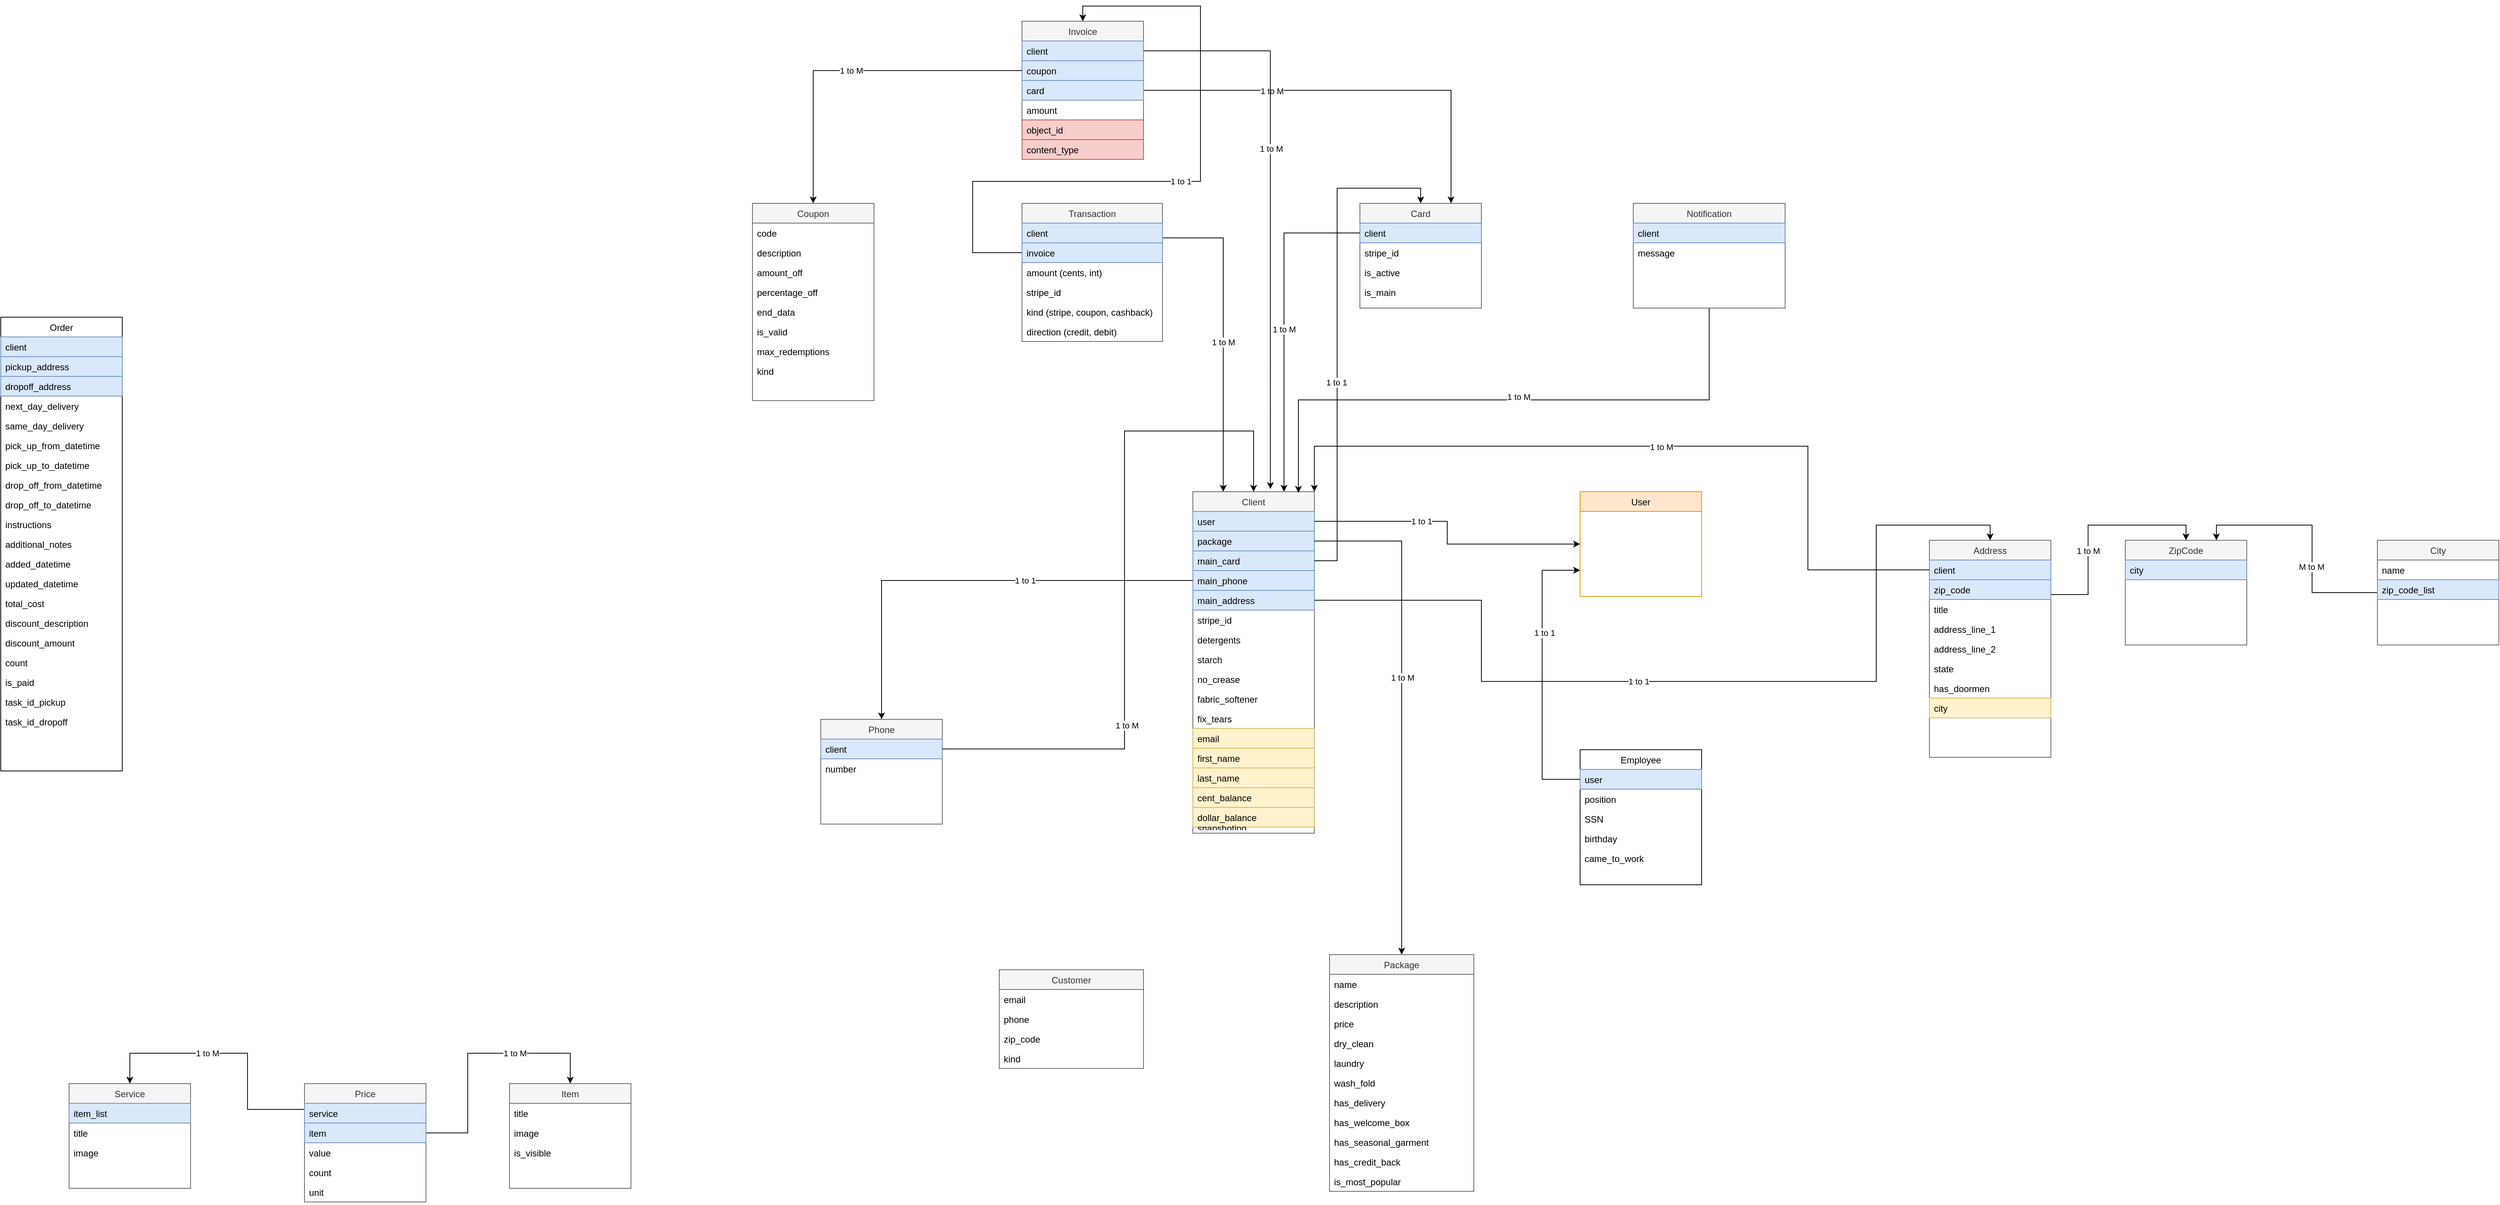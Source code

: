<mxfile version="13.6.5" type="device"><diagram id="C5RBs43oDa-KdzZeNtuy" name="Page-1"><mxGraphModel dx="2505" dy="2160" grid="1" gridSize="10" guides="1" tooltips="1" connect="1" arrows="1" fold="1" page="1" pageScale="1" pageWidth="827" pageHeight="1169" math="0" shadow="0"><root><mxCell id="WIyWlLk6GJQsqaUBKTNV-0"/><mxCell id="WIyWlLk6GJQsqaUBKTNV-1" parent="WIyWlLk6GJQsqaUBKTNV-0"/><mxCell id="tr9EMTVcbHi4S0SZ1XHw-59" value="Card" style="swimlane;fontStyle=0;align=center;verticalAlign=top;childLayout=stackLayout;horizontal=1;startSize=26;horizontalStack=0;resizeParent=1;resizeLast=0;collapsible=1;marginBottom=0;rounded=0;shadow=0;strokeWidth=1;fillColor=#f5f5f5;strokeColor=#666666;fontColor=#333333;" parent="WIyWlLk6GJQsqaUBKTNV-1" vertex="1"><mxGeometry x="980" y="140" width="160" height="138" as="geometry"><mxRectangle x="130" y="380" width="160" height="26" as="alternateBounds"/></mxGeometry></mxCell><mxCell id="tr9EMTVcbHi4S0SZ1XHw-60" value="client" style="text;align=left;verticalAlign=top;spacingLeft=4;spacingRight=4;overflow=hidden;rotatable=0;points=[[0,0.5],[1,0.5]];portConstraint=eastwest;fillColor=#dae8fc;strokeColor=#6c8ebf;" parent="tr9EMTVcbHi4S0SZ1XHw-59" vertex="1"><mxGeometry y="26" width="160" height="26" as="geometry"/></mxCell><mxCell id="tr9EMTVcbHi4S0SZ1XHw-61" value="stripe_id" style="text;align=left;verticalAlign=top;spacingLeft=4;spacingRight=4;overflow=hidden;rotatable=0;points=[[0,0.5],[1,0.5]];portConstraint=eastwest;rounded=0;shadow=0;html=0;" parent="tr9EMTVcbHi4S0SZ1XHw-59" vertex="1"><mxGeometry y="52" width="160" height="26" as="geometry"/></mxCell><mxCell id="tr9EMTVcbHi4S0SZ1XHw-75" value="is_active" style="text;align=left;verticalAlign=top;spacingLeft=4;spacingRight=4;overflow=hidden;rotatable=0;points=[[0,0.5],[1,0.5]];portConstraint=eastwest;rounded=0;shadow=0;html=0;" parent="tr9EMTVcbHi4S0SZ1XHw-59" vertex="1"><mxGeometry y="78" width="160" height="26" as="geometry"/></mxCell><mxCell id="fcZITgGylNbhk1oO6kAk-0" value="is_main" style="text;align=left;verticalAlign=top;spacingLeft=4;spacingRight=4;overflow=hidden;rotatable=0;points=[[0,0.5],[1,0.5]];portConstraint=eastwest;rounded=0;shadow=0;html=0;" parent="tr9EMTVcbHi4S0SZ1XHw-59" vertex="1"><mxGeometry y="104" width="160" height="26" as="geometry"/></mxCell><mxCell id="tr9EMTVcbHi4S0SZ1XHw-24" value="Client" style="swimlane;fontStyle=0;align=center;verticalAlign=top;childLayout=stackLayout;horizontal=1;startSize=26;horizontalStack=0;resizeParent=1;resizeLast=0;collapsible=1;marginBottom=0;rounded=0;shadow=0;strokeWidth=1;fillColor=#f5f5f5;strokeColor=#666666;fontColor=#333333;" parent="WIyWlLk6GJQsqaUBKTNV-1" vertex="1"><mxGeometry x="760" y="520" width="160" height="450" as="geometry"><mxRectangle x="130" y="380" width="160" height="26" as="alternateBounds"/></mxGeometry></mxCell><mxCell id="tr9EMTVcbHi4S0SZ1XHw-25" value="user" style="text;align=left;verticalAlign=top;spacingLeft=4;spacingRight=4;overflow=hidden;rotatable=0;points=[[0,0.5],[1,0.5]];portConstraint=eastwest;fillColor=#dae8fc;strokeColor=#6c8ebf;" parent="tr9EMTVcbHi4S0SZ1XHw-24" vertex="1"><mxGeometry y="26" width="160" height="26" as="geometry"/></mxCell><mxCell id="tr9EMTVcbHi4S0SZ1XHw-26" value="package" style="text;align=left;verticalAlign=top;spacingLeft=4;spacingRight=4;overflow=hidden;rotatable=0;points=[[0,0.5],[1,0.5]];portConstraint=eastwest;rounded=0;shadow=0;html=0;fillColor=#dae8fc;strokeColor=#6c8ebf;" parent="tr9EMTVcbHi4S0SZ1XHw-24" vertex="1"><mxGeometry y="52" width="160" height="26" as="geometry"/></mxCell><mxCell id="tr9EMTVcbHi4S0SZ1XHw-100" value="main_card" style="text;align=left;verticalAlign=top;spacingLeft=4;spacingRight=4;overflow=hidden;rotatable=0;points=[[0,0.5],[1,0.5]];portConstraint=eastwest;rounded=0;shadow=0;html=0;fillColor=#dae8fc;strokeColor=#6c8ebf;" parent="tr9EMTVcbHi4S0SZ1XHw-24" vertex="1"><mxGeometry y="78" width="160" height="26" as="geometry"/></mxCell><mxCell id="tr9EMTVcbHi4S0SZ1XHw-101" value="main_phone" style="text;align=left;verticalAlign=top;spacingLeft=4;spacingRight=4;overflow=hidden;rotatable=0;points=[[0,0.5],[1,0.5]];portConstraint=eastwest;rounded=0;shadow=0;html=0;fillColor=#dae8fc;strokeColor=#6c8ebf;" parent="tr9EMTVcbHi4S0SZ1XHw-24" vertex="1"><mxGeometry y="104" width="160" height="26" as="geometry"/></mxCell><mxCell id="tr9EMTVcbHi4S0SZ1XHw-102" value="main_address" style="text;align=left;verticalAlign=top;spacingLeft=4;spacingRight=4;overflow=hidden;rotatable=0;points=[[0,0.5],[1,0.5]];portConstraint=eastwest;rounded=0;shadow=0;html=0;fillColor=#dae8fc;strokeColor=#6c8ebf;" parent="tr9EMTVcbHi4S0SZ1XHw-24" vertex="1"><mxGeometry y="130" width="160" height="26" as="geometry"/></mxCell><mxCell id="tr9EMTVcbHi4S0SZ1XHw-104" value="stripe_id" style="text;align=left;verticalAlign=top;spacingLeft=4;spacingRight=4;overflow=hidden;rotatable=0;points=[[0,0.5],[1,0.5]];portConstraint=eastwest;rounded=0;shadow=0;html=0;" parent="tr9EMTVcbHi4S0SZ1XHw-24" vertex="1"><mxGeometry y="156" width="160" height="26" as="geometry"/></mxCell><mxCell id="tr9EMTVcbHi4S0SZ1XHw-105" value="detergents" style="text;align=left;verticalAlign=top;spacingLeft=4;spacingRight=4;overflow=hidden;rotatable=0;points=[[0,0.5],[1,0.5]];portConstraint=eastwest;rounded=0;shadow=0;html=0;" parent="tr9EMTVcbHi4S0SZ1XHw-24" vertex="1"><mxGeometry y="182" width="160" height="26" as="geometry"/></mxCell><mxCell id="tr9EMTVcbHi4S0SZ1XHw-106" value="starch" style="text;align=left;verticalAlign=top;spacingLeft=4;spacingRight=4;overflow=hidden;rotatable=0;points=[[0,0.5],[1,0.5]];portConstraint=eastwest;rounded=0;shadow=0;html=0;" parent="tr9EMTVcbHi4S0SZ1XHw-24" vertex="1"><mxGeometry y="208" width="160" height="26" as="geometry"/></mxCell><mxCell id="tr9EMTVcbHi4S0SZ1XHw-107" value="no_crease" style="text;align=left;verticalAlign=top;spacingLeft=4;spacingRight=4;overflow=hidden;rotatable=0;points=[[0,0.5],[1,0.5]];portConstraint=eastwest;rounded=0;shadow=0;html=0;" parent="tr9EMTVcbHi4S0SZ1XHw-24" vertex="1"><mxGeometry y="234" width="160" height="26" as="geometry"/></mxCell><mxCell id="tr9EMTVcbHi4S0SZ1XHw-108" value="fabric_softener" style="text;align=left;verticalAlign=top;spacingLeft=4;spacingRight=4;overflow=hidden;rotatable=0;points=[[0,0.5],[1,0.5]];portConstraint=eastwest;rounded=0;shadow=0;html=0;" parent="tr9EMTVcbHi4S0SZ1XHw-24" vertex="1"><mxGeometry y="260" width="160" height="26" as="geometry"/></mxCell><mxCell id="tr9EMTVcbHi4S0SZ1XHw-109" value="fix_tears" style="text;align=left;verticalAlign=top;spacingLeft=4;spacingRight=4;overflow=hidden;rotatable=0;points=[[0,0.5],[1,0.5]];portConstraint=eastwest;rounded=0;shadow=0;html=0;" parent="tr9EMTVcbHi4S0SZ1XHw-24" vertex="1"><mxGeometry y="286" width="160" height="26" as="geometry"/></mxCell><mxCell id="6Asv-Y0iZBtV9wRUppfZ-103" value="email" style="text;align=left;verticalAlign=top;spacingLeft=4;spacingRight=4;overflow=hidden;rotatable=0;points=[[0,0.5],[1,0.5]];portConstraint=eastwest;rounded=0;shadow=0;html=0;fillColor=#fff2cc;strokeColor=#d6b656;" parent="tr9EMTVcbHi4S0SZ1XHw-24" vertex="1"><mxGeometry y="312" width="160" height="26" as="geometry"/></mxCell><mxCell id="czMgm1kAG8qYSQtLheWk-22" value="first_name" style="text;align=left;verticalAlign=top;spacingLeft=4;spacingRight=4;overflow=hidden;rotatable=0;points=[[0,0.5],[1,0.5]];portConstraint=eastwest;rounded=0;shadow=0;html=0;fillColor=#fff2cc;strokeColor=#d6b656;" parent="tr9EMTVcbHi4S0SZ1XHw-24" vertex="1"><mxGeometry y="338" width="160" height="26" as="geometry"/></mxCell><mxCell id="czMgm1kAG8qYSQtLheWk-23" value="last_name" style="text;align=left;verticalAlign=top;spacingLeft=4;spacingRight=4;overflow=hidden;rotatable=0;points=[[0,0.5],[1,0.5]];portConstraint=eastwest;rounded=0;shadow=0;html=0;fillColor=#fff2cc;strokeColor=#d6b656;" parent="tr9EMTVcbHi4S0SZ1XHw-24" vertex="1"><mxGeometry y="364" width="160" height="26" as="geometry"/></mxCell><mxCell id="fcZITgGylNbhk1oO6kAk-1" value="cent_balance" style="text;align=left;verticalAlign=top;spacingLeft=4;spacingRight=4;overflow=hidden;rotatable=0;points=[[0,0.5],[1,0.5]];portConstraint=eastwest;rounded=0;shadow=0;html=0;fillColor=#fff2cc;strokeColor=#d6b656;" parent="tr9EMTVcbHi4S0SZ1XHw-24" vertex="1"><mxGeometry y="390" width="160" height="26" as="geometry"/></mxCell><mxCell id="fcZITgGylNbhk1oO6kAk-2" value="dollar_balance&#xa;snapshoting" style="text;align=left;verticalAlign=top;spacingLeft=4;spacingRight=4;overflow=hidden;rotatable=0;points=[[0,0.5],[1,0.5]];portConstraint=eastwest;rounded=0;shadow=0;html=0;fillColor=#fff2cc;strokeColor=#d6b656;" parent="tr9EMTVcbHi4S0SZ1XHw-24" vertex="1"><mxGeometry y="416" width="160" height="26" as="geometry"/></mxCell><mxCell id="tr9EMTVcbHi4S0SZ1XHw-117" style="edgeStyle=orthogonalEdgeStyle;rounded=0;orthogonalLoop=1;jettySize=auto;html=1;exitX=1;exitY=0.5;exitDx=0;exitDy=0;entryX=0.5;entryY=0;entryDx=0;entryDy=0;" parent="WIyWlLk6GJQsqaUBKTNV-1" source="tr9EMTVcbHi4S0SZ1XHw-26" target="zkfFHV4jXpPFQw0GAbJ--6" edge="1"><mxGeometry relative="1" as="geometry"/></mxCell><mxCell id="tr9EMTVcbHi4S0SZ1XHw-145" value="1 to M" style="edgeLabel;html=1;align=center;verticalAlign=middle;resizable=0;points=[];" parent="tr9EMTVcbHi4S0SZ1XHw-117" vertex="1" connectable="0"><mxGeometry x="-0.106" y="1" relative="1" as="geometry"><mxPoint as="offset"/></mxGeometry></mxCell><mxCell id="tr9EMTVcbHi4S0SZ1XHw-125" style="edgeStyle=orthogonalEdgeStyle;rounded=0;orthogonalLoop=1;jettySize=auto;html=1;exitX=1;exitY=0.5;exitDx=0;exitDy=0;entryX=0;entryY=0.5;entryDx=0;entryDy=0;" parent="WIyWlLk6GJQsqaUBKTNV-1" source="tr9EMTVcbHi4S0SZ1XHw-25" target="tr9EMTVcbHi4S0SZ1XHw-122" edge="1"><mxGeometry relative="1" as="geometry"/></mxCell><mxCell id="tr9EMTVcbHi4S0SZ1XHw-127" value="1 to 1" style="edgeLabel;html=1;align=center;verticalAlign=middle;resizable=0;points=[];" parent="tr9EMTVcbHi4S0SZ1XHw-125" vertex="1" connectable="0"><mxGeometry x="-0.139" relative="1" as="geometry"><mxPoint x="-22.76" as="offset"/></mxGeometry></mxCell><mxCell id="6Asv-Y0iZBtV9wRUppfZ-30" style="edgeStyle=orthogonalEdgeStyle;rounded=0;orthogonalLoop=1;jettySize=auto;html=1;exitX=0.5;exitY=1;exitDx=0;exitDy=0;entryX=0.869;entryY=0.003;entryDx=0;entryDy=0;entryPerimeter=0;" parent="WIyWlLk6GJQsqaUBKTNV-1" source="tr9EMTVcbHi4S0SZ1XHw-36" target="tr9EMTVcbHi4S0SZ1XHw-24" edge="1"><mxGeometry relative="1" as="geometry"><mxPoint x="899" y="515" as="targetPoint"/></mxGeometry></mxCell><mxCell id="6Asv-Y0iZBtV9wRUppfZ-31" value="1 to M" style="edgeLabel;html=1;align=center;verticalAlign=middle;resizable=0;points=[];" parent="6Asv-Y0iZBtV9wRUppfZ-30" vertex="1" connectable="0"><mxGeometry x="-0.105" y="10" relative="1" as="geometry"><mxPoint x="-21.47" y="-14.53" as="offset"/></mxGeometry></mxCell><mxCell id="6Asv-Y0iZBtV9wRUppfZ-18" value="Phone" style="swimlane;fontStyle=0;align=center;verticalAlign=top;childLayout=stackLayout;horizontal=1;startSize=26;horizontalStack=0;resizeParent=1;resizeLast=0;collapsible=1;marginBottom=0;rounded=0;shadow=0;strokeWidth=1;fillColor=#f5f5f5;strokeColor=#666666;fontColor=#333333;" parent="WIyWlLk6GJQsqaUBKTNV-1" vertex="1"><mxGeometry x="270" y="820" width="160" height="138" as="geometry"><mxRectangle x="130" y="380" width="160" height="26" as="alternateBounds"/></mxGeometry></mxCell><mxCell id="6Asv-Y0iZBtV9wRUppfZ-21" value="client" style="text;align=left;verticalAlign=top;spacingLeft=4;spacingRight=4;overflow=hidden;rotatable=0;points=[[0,0.5],[1,0.5]];portConstraint=eastwest;rounded=0;shadow=0;html=0;fillColor=#dae8fc;strokeColor=#6c8ebf;" parent="6Asv-Y0iZBtV9wRUppfZ-18" vertex="1"><mxGeometry y="26" width="160" height="26" as="geometry"/></mxCell><mxCell id="6Asv-Y0iZBtV9wRUppfZ-19" value="number" style="text;align=left;verticalAlign=top;spacingLeft=4;spacingRight=4;overflow=hidden;rotatable=0;points=[[0,0.5],[1,0.5]];portConstraint=eastwest;" parent="6Asv-Y0iZBtV9wRUppfZ-18" vertex="1"><mxGeometry y="52" width="160" height="26" as="geometry"/></mxCell><mxCell id="6Asv-Y0iZBtV9wRUppfZ-26" style="edgeStyle=orthogonalEdgeStyle;rounded=0;orthogonalLoop=1;jettySize=auto;html=1;exitX=1;exitY=0.25;exitDx=0;exitDy=0;entryX=0.5;entryY=0;entryDx=0;entryDy=0;" parent="WIyWlLk6GJQsqaUBKTNV-1" source="tr9EMTVcbHi4S0SZ1XHw-49" target="6Asv-Y0iZBtV9wRUppfZ-23" edge="1"><mxGeometry relative="1" as="geometry"/></mxCell><mxCell id="6Asv-Y0iZBtV9wRUppfZ-27" value="1 to M" style="edgeLabel;html=1;align=center;verticalAlign=middle;resizable=0;points=[];" parent="6Asv-Y0iZBtV9wRUppfZ-26" vertex="1" connectable="0"><mxGeometry x="-0.27" relative="1" as="geometry"><mxPoint y="-1" as="offset"/></mxGeometry></mxCell><mxCell id="tr9EMTVcbHi4S0SZ1XHw-49" value="Address" style="swimlane;fontStyle=0;align=center;verticalAlign=top;childLayout=stackLayout;horizontal=1;startSize=26;horizontalStack=0;resizeParent=1;resizeLast=0;collapsible=1;marginBottom=0;rounded=0;shadow=0;strokeWidth=1;fillColor=#f5f5f5;strokeColor=#666666;fontColor=#333333;" parent="WIyWlLk6GJQsqaUBKTNV-1" vertex="1"><mxGeometry x="1730" y="584" width="160" height="286" as="geometry"><mxRectangle x="230" y="140" width="160" height="26" as="alternateBounds"/></mxGeometry></mxCell><mxCell id="tr9EMTVcbHi4S0SZ1XHw-50" value="client" style="text;align=left;verticalAlign=top;spacingLeft=4;spacingRight=4;overflow=hidden;rotatable=0;points=[[0,0.5],[1,0.5]];portConstraint=eastwest;fillColor=#dae8fc;strokeColor=#6c8ebf;" parent="tr9EMTVcbHi4S0SZ1XHw-49" vertex="1"><mxGeometry y="26" width="160" height="26" as="geometry"/></mxCell><mxCell id="tr9EMTVcbHi4S0SZ1XHw-55" value="zip_code" style="text;align=left;verticalAlign=top;spacingLeft=4;spacingRight=4;overflow=hidden;rotatable=0;points=[[0,0.5],[1,0.5]];portConstraint=eastwest;rounded=0;shadow=0;html=0;fillColor=#dae8fc;strokeColor=#6c8ebf;" parent="tr9EMTVcbHi4S0SZ1XHw-49" vertex="1"><mxGeometry y="52" width="160" height="26" as="geometry"/></mxCell><mxCell id="tr9EMTVcbHi4S0SZ1XHw-56" value="title" style="text;align=left;verticalAlign=top;spacingLeft=4;spacingRight=4;overflow=hidden;rotatable=0;points=[[0,0.5],[1,0.5]];portConstraint=eastwest;rounded=0;shadow=0;html=0;" parent="tr9EMTVcbHi4S0SZ1XHw-49" vertex="1"><mxGeometry y="78" width="160" height="26" as="geometry"/></mxCell><mxCell id="tr9EMTVcbHi4S0SZ1XHw-51" value="address_line_1" style="text;align=left;verticalAlign=top;spacingLeft=4;spacingRight=4;overflow=hidden;rotatable=0;points=[[0,0.5],[1,0.5]];portConstraint=eastwest;rounded=0;shadow=0;html=0;" parent="tr9EMTVcbHi4S0SZ1XHw-49" vertex="1"><mxGeometry y="104" width="160" height="26" as="geometry"/></mxCell><mxCell id="tr9EMTVcbHi4S0SZ1XHw-52" value="address_line_2" style="text;align=left;verticalAlign=top;spacingLeft=4;spacingRight=4;overflow=hidden;rotatable=0;points=[[0,0.5],[1,0.5]];portConstraint=eastwest;rounded=0;shadow=0;html=0;" parent="tr9EMTVcbHi4S0SZ1XHw-49" vertex="1"><mxGeometry y="130" width="160" height="26" as="geometry"/></mxCell><mxCell id="tr9EMTVcbHi4S0SZ1XHw-53" value="state" style="text;align=left;verticalAlign=top;spacingLeft=4;spacingRight=4;overflow=hidden;rotatable=0;points=[[0,0.5],[1,0.5]];portConstraint=eastwest;rounded=0;shadow=0;html=0;" parent="tr9EMTVcbHi4S0SZ1XHw-49" vertex="1"><mxGeometry y="156" width="160" height="26" as="geometry"/></mxCell><mxCell id="czMgm1kAG8qYSQtLheWk-7" value="has_doormen" style="text;align=left;verticalAlign=top;spacingLeft=4;spacingRight=4;overflow=hidden;rotatable=0;points=[[0,0.5],[1,0.5]];portConstraint=eastwest;rounded=0;shadow=0;html=0;" parent="tr9EMTVcbHi4S0SZ1XHw-49" vertex="1"><mxGeometry y="182" width="160" height="26" as="geometry"/></mxCell><mxCell id="tr9EMTVcbHi4S0SZ1XHw-54" value="city" style="text;align=left;verticalAlign=top;spacingLeft=4;spacingRight=4;overflow=hidden;rotatable=0;points=[[0,0.5],[1,0.5]];portConstraint=eastwest;rounded=0;shadow=0;html=0;fillColor=#fff2cc;strokeColor=#d6b656;" parent="tr9EMTVcbHi4S0SZ1XHw-49" vertex="1"><mxGeometry y="208" width="160" height="26" as="geometry"/></mxCell><mxCell id="6Asv-Y0iZBtV9wRUppfZ-28" style="edgeStyle=orthogonalEdgeStyle;rounded=0;orthogonalLoop=1;jettySize=auto;html=1;exitX=0;exitY=0.5;exitDx=0;exitDy=0;entryX=1;entryY=0;entryDx=0;entryDy=0;" parent="WIyWlLk6GJQsqaUBKTNV-1" source="tr9EMTVcbHi4S0SZ1XHw-50" target="tr9EMTVcbHi4S0SZ1XHw-24" edge="1"><mxGeometry relative="1" as="geometry"><Array as="points"><mxPoint x="1570" y="623"/><mxPoint x="1570" y="460"/><mxPoint x="920" y="460"/></Array></mxGeometry></mxCell><mxCell id="6Asv-Y0iZBtV9wRUppfZ-32" value="1 to M" style="edgeLabel;html=1;align=center;verticalAlign=middle;resizable=0;points=[];" parent="6Asv-Y0iZBtV9wRUppfZ-28" vertex="1" connectable="0"><mxGeometry y="1" relative="1" as="geometry"><mxPoint as="offset"/></mxGeometry></mxCell><mxCell id="6Asv-Y0iZBtV9wRUppfZ-34" style="edgeStyle=orthogonalEdgeStyle;rounded=0;orthogonalLoop=1;jettySize=auto;html=1;exitX=1;exitY=0.5;exitDx=0;exitDy=0;entryX=0.5;entryY=0;entryDx=0;entryDy=0;" parent="WIyWlLk6GJQsqaUBKTNV-1" source="6Asv-Y0iZBtV9wRUppfZ-21" target="tr9EMTVcbHi4S0SZ1XHw-24" edge="1"><mxGeometry relative="1" as="geometry"><Array as="points"><mxPoint x="670" y="859"/><mxPoint x="670" y="440"/><mxPoint x="840" y="440"/></Array></mxGeometry></mxCell><mxCell id="6Asv-Y0iZBtV9wRUppfZ-35" value="1 to M" style="edgeLabel;html=1;align=center;verticalAlign=middle;resizable=0;points=[];" parent="6Asv-Y0iZBtV9wRUppfZ-34" vertex="1" connectable="0"><mxGeometry x="-0.406" y="-3" relative="1" as="geometry"><mxPoint y="-1" as="offset"/></mxGeometry></mxCell><mxCell id="6Asv-Y0iZBtV9wRUppfZ-50" style="edgeStyle=orthogonalEdgeStyle;rounded=0;orthogonalLoop=1;jettySize=auto;html=1;exitX=1;exitY=0.25;exitDx=0;exitDy=0;entryX=0.25;entryY=0;entryDx=0;entryDy=0;" parent="WIyWlLk6GJQsqaUBKTNV-1" source="6Asv-Y0iZBtV9wRUppfZ-46" target="tr9EMTVcbHi4S0SZ1XHw-24" edge="1"><mxGeometry relative="1" as="geometry"/></mxCell><mxCell id="6Asv-Y0iZBtV9wRUppfZ-51" value="1 to M" style="edgeLabel;html=1;align=center;verticalAlign=middle;resizable=0;points=[];" parent="6Asv-Y0iZBtV9wRUppfZ-50" vertex="1" connectable="0"><mxGeometry x="0.048" relative="1" as="geometry"><mxPoint as="offset"/></mxGeometry></mxCell><mxCell id="6Asv-Y0iZBtV9wRUppfZ-44" style="edgeStyle=orthogonalEdgeStyle;rounded=0;orthogonalLoop=1;jettySize=auto;html=1;exitX=0;exitY=0.5;exitDx=0;exitDy=0;entryX=0.75;entryY=0;entryDx=0;entryDy=0;" parent="WIyWlLk6GJQsqaUBKTNV-1" source="tr9EMTVcbHi4S0SZ1XHw-60" target="tr9EMTVcbHi4S0SZ1XHw-24" edge="1"><mxGeometry relative="1" as="geometry"/></mxCell><mxCell id="6Asv-Y0iZBtV9wRUppfZ-45" value="1 to M" style="edgeLabel;html=1;align=center;verticalAlign=middle;resizable=0;points=[];" parent="6Asv-Y0iZBtV9wRUppfZ-44" vertex="1" connectable="0"><mxGeometry x="0.028" relative="1" as="geometry"><mxPoint as="offset"/></mxGeometry></mxCell><mxCell id="tr9EMTVcbHi4S0SZ1XHw-122" value="User" style="swimlane;fontStyle=0;align=center;verticalAlign=top;childLayout=stackLayout;horizontal=1;startSize=26;horizontalStack=0;resizeParent=1;resizeLast=0;collapsible=1;marginBottom=0;rounded=0;shadow=0;strokeWidth=1;fillColor=#ffe6cc;strokeColor=#d79b00;" parent="WIyWlLk6GJQsqaUBKTNV-1" vertex="1"><mxGeometry x="1270" y="520" width="160" height="138" as="geometry"><mxRectangle x="130" y="380" width="160" height="26" as="alternateBounds"/></mxGeometry></mxCell><mxCell id="tr9EMTVcbHi4S0SZ1XHw-36" value="Notification" style="swimlane;fontStyle=0;align=center;verticalAlign=top;childLayout=stackLayout;horizontal=1;startSize=26;horizontalStack=0;resizeParent=1;resizeLast=0;collapsible=1;marginBottom=0;rounded=0;shadow=0;strokeWidth=1;fillColor=#f5f5f5;strokeColor=#666666;fontColor=#333333;" parent="WIyWlLk6GJQsqaUBKTNV-1" vertex="1"><mxGeometry x="1340" y="140" width="200" height="138" as="geometry"><mxRectangle x="130" y="380" width="160" height="26" as="alternateBounds"/></mxGeometry></mxCell><mxCell id="tr9EMTVcbHi4S0SZ1XHw-37" value="client" style="text;align=left;verticalAlign=top;spacingLeft=4;spacingRight=4;overflow=hidden;rotatable=0;points=[[0,0.5],[1,0.5]];portConstraint=eastwest;fillColor=#dae8fc;strokeColor=#6c8ebf;" parent="tr9EMTVcbHi4S0SZ1XHw-36" vertex="1"><mxGeometry y="26" width="200" height="26" as="geometry"/></mxCell><mxCell id="tr9EMTVcbHi4S0SZ1XHw-38" value="message" style="text;align=left;verticalAlign=top;spacingLeft=4;spacingRight=4;overflow=hidden;rotatable=0;points=[[0,0.5],[1,0.5]];portConstraint=eastwest;rounded=0;shadow=0;html=0;" parent="tr9EMTVcbHi4S0SZ1XHw-36" vertex="1"><mxGeometry y="52" width="200" height="26" as="geometry"/></mxCell><mxCell id="fcZITgGylNbhk1oO6kAk-17" value="1 to 1" style="edgeStyle=orthogonalEdgeStyle;rounded=0;orthogonalLoop=1;jettySize=auto;html=1;exitX=0;exitY=0.5;exitDx=0;exitDy=0;entryX=0.5;entryY=0;entryDx=0;entryDy=0;" parent="WIyWlLk6GJQsqaUBKTNV-1" source="fcZITgGylNbhk1oO6kAk-18" target="fcZITgGylNbhk1oO6kAk-3" edge="1"><mxGeometry relative="1" as="geometry"><Array as="points"><mxPoint x="470" y="205"/><mxPoint x="470" y="111"/><mxPoint x="770" y="111"/><mxPoint x="770" y="-120"/><mxPoint x="615" y="-120"/></Array></mxGeometry></mxCell><mxCell id="6Asv-Y0iZBtV9wRUppfZ-46" value="Transaction" style="swimlane;fontStyle=0;align=center;verticalAlign=top;childLayout=stackLayout;horizontal=1;startSize=26;horizontalStack=0;resizeParent=1;resizeLast=0;collapsible=1;marginBottom=0;rounded=0;shadow=0;strokeWidth=1;fillColor=#f5f5f5;strokeColor=#666666;fontColor=#333333;" parent="WIyWlLk6GJQsqaUBKTNV-1" vertex="1"><mxGeometry x="535" y="140" width="185" height="182" as="geometry"><mxRectangle x="130" y="380" width="160" height="26" as="alternateBounds"/></mxGeometry></mxCell><mxCell id="6Asv-Y0iZBtV9wRUppfZ-47" value="client" style="text;align=left;verticalAlign=top;spacingLeft=4;spacingRight=4;overflow=hidden;rotatable=0;points=[[0,0.5],[1,0.5]];portConstraint=eastwest;fillColor=#dae8fc;strokeColor=#6c8ebf;" parent="6Asv-Y0iZBtV9wRUppfZ-46" vertex="1"><mxGeometry y="26" width="185" height="26" as="geometry"/></mxCell><mxCell id="fcZITgGylNbhk1oO6kAk-18" value="invoice" style="text;align=left;verticalAlign=top;spacingLeft=4;spacingRight=4;overflow=hidden;rotatable=0;points=[[0,0.5],[1,0.5]];portConstraint=eastwest;fillColor=#dae8fc;strokeColor=#6c8ebf;" parent="6Asv-Y0iZBtV9wRUppfZ-46" vertex="1"><mxGeometry y="52" width="185" height="26" as="geometry"/></mxCell><mxCell id="czMgm1kAG8qYSQtLheWk-3" value="amount (cents, int)" style="text;align=left;verticalAlign=top;spacingLeft=4;spacingRight=4;overflow=hidden;rotatable=0;points=[[0,0.5],[1,0.5]];portConstraint=eastwest;rounded=0;shadow=0;html=0;" parent="6Asv-Y0iZBtV9wRUppfZ-46" vertex="1"><mxGeometry y="78" width="185" height="26" as="geometry"/></mxCell><mxCell id="6Asv-Y0iZBtV9wRUppfZ-48" value="stripe_id" style="text;align=left;verticalAlign=top;spacingLeft=4;spacingRight=4;overflow=hidden;rotatable=0;points=[[0,0.5],[1,0.5]];portConstraint=eastwest;rounded=0;shadow=0;html=0;" parent="6Asv-Y0iZBtV9wRUppfZ-46" vertex="1"><mxGeometry y="104" width="185" height="26" as="geometry"/></mxCell><mxCell id="6Asv-Y0iZBtV9wRUppfZ-49" value="kind (stripe, coupon, cashback)" style="text;align=left;verticalAlign=top;spacingLeft=4;spacingRight=4;overflow=hidden;rotatable=0;points=[[0,0.5],[1,0.5]];portConstraint=eastwest;rounded=0;shadow=0;html=0;" parent="6Asv-Y0iZBtV9wRUppfZ-46" vertex="1"><mxGeometry y="130" width="185" height="26" as="geometry"/></mxCell><mxCell id="fcZITgGylNbhk1oO6kAk-19" value="direction (credit, debit)" style="text;align=left;verticalAlign=top;spacingLeft=4;spacingRight=4;overflow=hidden;rotatable=0;points=[[0,0.5],[1,0.5]];portConstraint=eastwest;rounded=0;shadow=0;html=0;" parent="6Asv-Y0iZBtV9wRUppfZ-46" vertex="1"><mxGeometry y="156" width="185" height="26" as="geometry"/></mxCell><mxCell id="zkfFHV4jXpPFQw0GAbJ--6" value="Package" style="swimlane;fontStyle=0;align=center;verticalAlign=top;childLayout=stackLayout;horizontal=1;startSize=26;horizontalStack=0;resizeParent=1;resizeLast=0;collapsible=1;marginBottom=0;rounded=0;shadow=0;strokeWidth=1;fillColor=#f5f5f5;strokeColor=#666666;fontColor=#333333;" parent="WIyWlLk6GJQsqaUBKTNV-1" vertex="1"><mxGeometry x="940" y="1130" width="190" height="312" as="geometry"><mxRectangle x="130" y="380" width="160" height="26" as="alternateBounds"/></mxGeometry></mxCell><mxCell id="zkfFHV4jXpPFQw0GAbJ--7" value="name" style="text;align=left;verticalAlign=top;spacingLeft=4;spacingRight=4;overflow=hidden;rotatable=0;points=[[0,0.5],[1,0.5]];portConstraint=eastwest;" parent="zkfFHV4jXpPFQw0GAbJ--6" vertex="1"><mxGeometry y="26" width="190" height="26" as="geometry"/></mxCell><mxCell id="czMgm1kAG8qYSQtLheWk-1" value="description" style="text;align=left;verticalAlign=top;spacingLeft=4;spacingRight=4;overflow=hidden;rotatable=0;points=[[0,0.5],[1,0.5]];portConstraint=eastwest;" parent="zkfFHV4jXpPFQw0GAbJ--6" vertex="1"><mxGeometry y="52" width="190" height="26" as="geometry"/></mxCell><mxCell id="zkfFHV4jXpPFQw0GAbJ--8" value="price" style="text;align=left;verticalAlign=top;spacingLeft=4;spacingRight=4;overflow=hidden;rotatable=0;points=[[0,0.5],[1,0.5]];portConstraint=eastwest;rounded=0;shadow=0;html=0;" parent="zkfFHV4jXpPFQw0GAbJ--6" vertex="1"><mxGeometry y="78" width="190" height="26" as="geometry"/></mxCell><mxCell id="6Asv-Y0iZBtV9wRUppfZ-36" value="dry_clean" style="text;align=left;verticalAlign=top;spacingLeft=4;spacingRight=4;overflow=hidden;rotatable=0;points=[[0,0.5],[1,0.5]];portConstraint=eastwest;rounded=0;shadow=0;html=0;" parent="zkfFHV4jXpPFQw0GAbJ--6" vertex="1"><mxGeometry y="104" width="190" height="26" as="geometry"/></mxCell><mxCell id="6Asv-Y0iZBtV9wRUppfZ-37" value="laundry" style="text;align=left;verticalAlign=top;spacingLeft=4;spacingRight=4;overflow=hidden;rotatable=0;points=[[0,0.5],[1,0.5]];portConstraint=eastwest;rounded=0;shadow=0;html=0;" parent="zkfFHV4jXpPFQw0GAbJ--6" vertex="1"><mxGeometry y="130" width="190" height="26" as="geometry"/></mxCell><mxCell id="6Asv-Y0iZBtV9wRUppfZ-38" value="wash_fold" style="text;align=left;verticalAlign=top;spacingLeft=4;spacingRight=4;overflow=hidden;rotatable=0;points=[[0,0.5],[1,0.5]];portConstraint=eastwest;rounded=0;shadow=0;html=0;" parent="zkfFHV4jXpPFQw0GAbJ--6" vertex="1"><mxGeometry y="156" width="190" height="26" as="geometry"/></mxCell><mxCell id="6Asv-Y0iZBtV9wRUppfZ-39" value="has_delivery" style="text;align=left;verticalAlign=top;spacingLeft=4;spacingRight=4;overflow=hidden;rotatable=0;points=[[0,0.5],[1,0.5]];portConstraint=eastwest;rounded=0;shadow=0;html=0;" parent="zkfFHV4jXpPFQw0GAbJ--6" vertex="1"><mxGeometry y="182" width="190" height="26" as="geometry"/></mxCell><mxCell id="6Asv-Y0iZBtV9wRUppfZ-40" value="has_welcome_box" style="text;align=left;verticalAlign=top;spacingLeft=4;spacingRight=4;overflow=hidden;rotatable=0;points=[[0,0.5],[1,0.5]];portConstraint=eastwest;rounded=0;shadow=0;html=0;" parent="zkfFHV4jXpPFQw0GAbJ--6" vertex="1"><mxGeometry y="208" width="190" height="26" as="geometry"/></mxCell><mxCell id="6Asv-Y0iZBtV9wRUppfZ-41" value="has_seasonal_garment" style="text;align=left;verticalAlign=top;spacingLeft=4;spacingRight=4;overflow=hidden;rotatable=0;points=[[0,0.5],[1,0.5]];portConstraint=eastwest;rounded=0;shadow=0;html=0;" parent="zkfFHV4jXpPFQw0GAbJ--6" vertex="1"><mxGeometry y="234" width="190" height="26" as="geometry"/></mxCell><mxCell id="6Asv-Y0iZBtV9wRUppfZ-42" value="has_credit_back" style="text;align=left;verticalAlign=top;spacingLeft=4;spacingRight=4;overflow=hidden;rotatable=0;points=[[0,0.5],[1,0.5]];portConstraint=eastwest;rounded=0;shadow=0;html=0;" parent="zkfFHV4jXpPFQw0GAbJ--6" vertex="1"><mxGeometry y="260" width="190" height="26" as="geometry"/></mxCell><mxCell id="czMgm1kAG8qYSQtLheWk-2" value="is_most_popular" style="text;align=left;verticalAlign=top;spacingLeft=4;spacingRight=4;overflow=hidden;rotatable=0;points=[[0,0.5],[1,0.5]];portConstraint=eastwest;rounded=0;shadow=0;html=0;" parent="zkfFHV4jXpPFQw0GAbJ--6" vertex="1"><mxGeometry y="286" width="190" height="26" as="geometry"/></mxCell><mxCell id="6Asv-Y0iZBtV9wRUppfZ-93" style="edgeStyle=orthogonalEdgeStyle;rounded=0;orthogonalLoop=1;jettySize=auto;html=1;exitX=1;exitY=0.5;exitDx=0;exitDy=0;entryX=0.5;entryY=0;entryDx=0;entryDy=0;" parent="WIyWlLk6GJQsqaUBKTNV-1" source="tr9EMTVcbHi4S0SZ1XHw-100" target="tr9EMTVcbHi4S0SZ1XHw-59" edge="1"><mxGeometry relative="1" as="geometry"/></mxCell><mxCell id="6Asv-Y0iZBtV9wRUppfZ-94" value="1 to 1" style="edgeLabel;html=1;align=center;verticalAlign=middle;resizable=0;points=[];" parent="6Asv-Y0iZBtV9wRUppfZ-93" vertex="1" connectable="0"><mxGeometry x="-0.186" y="1" relative="1" as="geometry"><mxPoint as="offset"/></mxGeometry></mxCell><mxCell id="6Asv-Y0iZBtV9wRUppfZ-95" style="edgeStyle=orthogonalEdgeStyle;rounded=0;orthogonalLoop=1;jettySize=auto;html=1;exitX=0;exitY=0.5;exitDx=0;exitDy=0;entryX=0.5;entryY=0;entryDx=0;entryDy=0;" parent="WIyWlLk6GJQsqaUBKTNV-1" source="tr9EMTVcbHi4S0SZ1XHw-101" target="6Asv-Y0iZBtV9wRUppfZ-18" edge="1"><mxGeometry relative="1" as="geometry"/></mxCell><mxCell id="6Asv-Y0iZBtV9wRUppfZ-96" value="1 to 1" style="edgeLabel;html=1;align=center;verticalAlign=middle;resizable=0;points=[];" parent="6Asv-Y0iZBtV9wRUppfZ-95" vertex="1" connectable="0"><mxGeometry x="-0.253" relative="1" as="geometry"><mxPoint as="offset"/></mxGeometry></mxCell><mxCell id="6Asv-Y0iZBtV9wRUppfZ-97" style="edgeStyle=orthogonalEdgeStyle;rounded=0;orthogonalLoop=1;jettySize=auto;html=1;exitX=1;exitY=0.5;exitDx=0;exitDy=0;entryX=0.5;entryY=0;entryDx=0;entryDy=0;" parent="WIyWlLk6GJQsqaUBKTNV-1" source="tr9EMTVcbHi4S0SZ1XHw-102" target="tr9EMTVcbHi4S0SZ1XHw-49" edge="1"><mxGeometry relative="1" as="geometry"><Array as="points"><mxPoint x="1140" y="663"/><mxPoint x="1140" y="770"/><mxPoint x="1660" y="770"/><mxPoint x="1660" y="564"/><mxPoint x="1810" y="564"/></Array></mxGeometry></mxCell><mxCell id="6Asv-Y0iZBtV9wRUppfZ-98" value="1 to 1" style="edgeLabel;html=1;align=center;verticalAlign=middle;resizable=0;points=[];" parent="6Asv-Y0iZBtV9wRUppfZ-97" vertex="1" connectable="0"><mxGeometry x="-0.127" relative="1" as="geometry"><mxPoint as="offset"/></mxGeometry></mxCell><mxCell id="6Asv-Y0iZBtV9wRUppfZ-23" value="ZipCode" style="swimlane;fontStyle=0;align=center;verticalAlign=top;childLayout=stackLayout;horizontal=1;startSize=26;horizontalStack=0;resizeParent=1;resizeLast=0;collapsible=1;marginBottom=0;rounded=0;shadow=0;strokeWidth=1;fillColor=#f5f5f5;strokeColor=#666666;fontColor=#333333;" parent="WIyWlLk6GJQsqaUBKTNV-1" vertex="1"><mxGeometry x="1988" y="584" width="160" height="138" as="geometry"><mxRectangle x="130" y="380" width="160" height="26" as="alternateBounds"/></mxGeometry></mxCell><mxCell id="6Asv-Y0iZBtV9wRUppfZ-24" value="city" style="text;align=left;verticalAlign=top;spacingLeft=4;spacingRight=4;overflow=hidden;rotatable=0;points=[[0,0.5],[1,0.5]];portConstraint=eastwest;fillColor=#dae8fc;strokeColor=#6c8ebf;" parent="6Asv-Y0iZBtV9wRUppfZ-23" vertex="1"><mxGeometry y="26" width="160" height="26" as="geometry"/></mxCell><mxCell id="czMgm1kAG8qYSQtLheWk-5" style="edgeStyle=orthogonalEdgeStyle;rounded=0;orthogonalLoop=1;jettySize=auto;html=1;exitX=0;exitY=0.5;exitDx=0;exitDy=0;entryX=0.75;entryY=0;entryDx=0;entryDy=0;" parent="WIyWlLk6GJQsqaUBKTNV-1" source="6Asv-Y0iZBtV9wRUppfZ-58" target="6Asv-Y0iZBtV9wRUppfZ-23" edge="1"><mxGeometry relative="1" as="geometry"/></mxCell><mxCell id="czMgm1kAG8qYSQtLheWk-6" value="M to M" style="edgeLabel;html=1;align=center;verticalAlign=middle;resizable=0;points=[];" parent="czMgm1kAG8qYSQtLheWk-5" vertex="1" connectable="0"><mxGeometry x="-0.464" y="-34" relative="1" as="geometry"><mxPoint x="-35" y="-34" as="offset"/></mxGeometry></mxCell><mxCell id="6Asv-Y0iZBtV9wRUppfZ-58" value="City" style="swimlane;fontStyle=0;align=center;verticalAlign=top;childLayout=stackLayout;horizontal=1;startSize=26;horizontalStack=0;resizeParent=1;resizeLast=0;collapsible=1;marginBottom=0;rounded=0;shadow=0;strokeWidth=1;fillColor=#f5f5f5;strokeColor=#666666;fontColor=#333333;" parent="WIyWlLk6GJQsqaUBKTNV-1" vertex="1"><mxGeometry x="2320" y="584" width="160" height="138" as="geometry"><mxRectangle x="130" y="380" width="160" height="26" as="alternateBounds"/></mxGeometry></mxCell><mxCell id="6Asv-Y0iZBtV9wRUppfZ-59" value="name" style="text;align=left;verticalAlign=top;spacingLeft=4;spacingRight=4;overflow=hidden;rotatable=0;points=[[0,0.5],[1,0.5]];portConstraint=eastwest;" parent="6Asv-Y0iZBtV9wRUppfZ-58" vertex="1"><mxGeometry y="26" width="160" height="26" as="geometry"/></mxCell><mxCell id="czMgm1kAG8qYSQtLheWk-4" value="zip_code_list" style="text;align=left;verticalAlign=top;spacingLeft=4;spacingRight=4;overflow=hidden;rotatable=0;points=[[0,0.5],[1,0.5]];portConstraint=eastwest;fillColor=#dae8fc;strokeColor=#6c8ebf;" parent="6Asv-Y0iZBtV9wRUppfZ-58" vertex="1"><mxGeometry y="52" width="160" height="26" as="geometry"/></mxCell><mxCell id="6Asv-Y0iZBtV9wRUppfZ-74" value="Employee" style="swimlane;fontStyle=0;align=center;verticalAlign=top;childLayout=stackLayout;horizontal=1;startSize=26;horizontalStack=0;resizeParent=1;resizeLast=0;collapsible=1;marginBottom=0;rounded=0;shadow=0;strokeWidth=1;" parent="WIyWlLk6GJQsqaUBKTNV-1" vertex="1"><mxGeometry x="1270" y="860" width="160" height="178" as="geometry"><mxRectangle x="130" y="380" width="160" height="26" as="alternateBounds"/></mxGeometry></mxCell><mxCell id="6Asv-Y0iZBtV9wRUppfZ-75" value="user" style="text;align=left;verticalAlign=top;spacingLeft=4;spacingRight=4;overflow=hidden;rotatable=0;points=[[0,0.5],[1,0.5]];portConstraint=eastwest;fillColor=#dae8fc;strokeColor=#6c8ebf;" parent="6Asv-Y0iZBtV9wRUppfZ-74" vertex="1"><mxGeometry y="26" width="160" height="26" as="geometry"/></mxCell><mxCell id="6Asv-Y0iZBtV9wRUppfZ-77" value="position" style="text;align=left;verticalAlign=top;spacingLeft=4;spacingRight=4;overflow=hidden;rotatable=0;points=[[0,0.5],[1,0.5]];portConstraint=eastwest;rounded=0;shadow=0;html=0;" parent="6Asv-Y0iZBtV9wRUppfZ-74" vertex="1"><mxGeometry y="52" width="160" height="26" as="geometry"/></mxCell><mxCell id="6Asv-Y0iZBtV9wRUppfZ-78" value="SSN" style="text;align=left;verticalAlign=top;spacingLeft=4;spacingRight=4;overflow=hidden;rotatable=0;points=[[0,0.5],[1,0.5]];portConstraint=eastwest;rounded=0;shadow=0;html=0;" parent="6Asv-Y0iZBtV9wRUppfZ-74" vertex="1"><mxGeometry y="78" width="160" height="26" as="geometry"/></mxCell><mxCell id="6Asv-Y0iZBtV9wRUppfZ-79" value="birthday" style="text;align=left;verticalAlign=top;spacingLeft=4;spacingRight=4;overflow=hidden;rotatable=0;points=[[0,0.5],[1,0.5]];portConstraint=eastwest;rounded=0;shadow=0;html=0;" parent="6Asv-Y0iZBtV9wRUppfZ-74" vertex="1"><mxGeometry y="104" width="160" height="26" as="geometry"/></mxCell><mxCell id="6Asv-Y0iZBtV9wRUppfZ-80" value="came_to_work" style="text;align=left;verticalAlign=top;spacingLeft=4;spacingRight=4;overflow=hidden;rotatable=0;points=[[0,0.5],[1,0.5]];portConstraint=eastwest;rounded=0;shadow=0;html=0;" parent="6Asv-Y0iZBtV9wRUppfZ-74" vertex="1"><mxGeometry y="130" width="160" height="26" as="geometry"/></mxCell><mxCell id="6Asv-Y0iZBtV9wRUppfZ-64" value="Customer" style="swimlane;fontStyle=0;align=center;verticalAlign=top;childLayout=stackLayout;horizontal=1;startSize=26;horizontalStack=0;resizeParent=1;resizeLast=0;collapsible=1;marginBottom=0;rounded=0;shadow=0;strokeWidth=1;fillColor=#f5f5f5;strokeColor=#666666;fontColor=#333333;" parent="WIyWlLk6GJQsqaUBKTNV-1" vertex="1"><mxGeometry x="505" y="1150" width="190" height="130" as="geometry"><mxRectangle x="130" y="380" width="160" height="26" as="alternateBounds"/></mxGeometry></mxCell><mxCell id="6Asv-Y0iZBtV9wRUppfZ-65" value="email" style="text;align=left;verticalAlign=top;spacingLeft=4;spacingRight=4;overflow=hidden;rotatable=0;points=[[0,0.5],[1,0.5]];portConstraint=eastwest;" parent="6Asv-Y0iZBtV9wRUppfZ-64" vertex="1"><mxGeometry y="26" width="190" height="26" as="geometry"/></mxCell><mxCell id="6Asv-Y0iZBtV9wRUppfZ-66" value="phone" style="text;align=left;verticalAlign=top;spacingLeft=4;spacingRight=4;overflow=hidden;rotatable=0;points=[[0,0.5],[1,0.5]];portConstraint=eastwest;rounded=0;shadow=0;html=0;" parent="6Asv-Y0iZBtV9wRUppfZ-64" vertex="1"><mxGeometry y="52" width="190" height="26" as="geometry"/></mxCell><mxCell id="6Asv-Y0iZBtV9wRUppfZ-67" value="zip_code" style="text;align=left;verticalAlign=top;spacingLeft=4;spacingRight=4;overflow=hidden;rotatable=0;points=[[0,0.5],[1,0.5]];portConstraint=eastwest;rounded=0;shadow=0;html=0;" parent="6Asv-Y0iZBtV9wRUppfZ-64" vertex="1"><mxGeometry y="78" width="190" height="26" as="geometry"/></mxCell><mxCell id="czMgm1kAG8qYSQtLheWk-24" value="kind" style="text;align=left;verticalAlign=top;spacingLeft=4;spacingRight=4;overflow=hidden;rotatable=0;points=[[0,0.5],[1,0.5]];portConstraint=eastwest;rounded=0;shadow=0;html=0;" parent="6Asv-Y0iZBtV9wRUppfZ-64" vertex="1"><mxGeometry y="104" width="190" height="26" as="geometry"/></mxCell><mxCell id="6Asv-Y0iZBtV9wRUppfZ-101" style="edgeStyle=orthogonalEdgeStyle;rounded=0;orthogonalLoop=1;jettySize=auto;html=1;exitX=0;exitY=0.5;exitDx=0;exitDy=0;entryX=0;entryY=0.75;entryDx=0;entryDy=0;" parent="WIyWlLk6GJQsqaUBKTNV-1" source="6Asv-Y0iZBtV9wRUppfZ-75" target="tr9EMTVcbHi4S0SZ1XHw-122" edge="1"><mxGeometry relative="1" as="geometry"><Array as="points"><mxPoint x="1220" y="899"/><mxPoint x="1220" y="624"/></Array></mxGeometry></mxCell><mxCell id="6Asv-Y0iZBtV9wRUppfZ-102" value="1 to 1" style="edgeLabel;html=1;align=center;verticalAlign=middle;resizable=0;points=[];" parent="6Asv-Y0iZBtV9wRUppfZ-101" vertex="1" connectable="0"><mxGeometry x="0.289" y="-3" relative="1" as="geometry"><mxPoint y="-1" as="offset"/></mxGeometry></mxCell><mxCell id="czMgm1kAG8qYSQtLheWk-16" value="1 to M" style="edgeStyle=orthogonalEdgeStyle;rounded=0;orthogonalLoop=1;jettySize=auto;html=1;exitX=0;exitY=0.25;exitDx=0;exitDy=0;entryX=0.5;entryY=0;entryDx=0;entryDy=0;" parent="WIyWlLk6GJQsqaUBKTNV-1" source="czMgm1kAG8qYSQtLheWk-8" target="czMgm1kAG8qYSQtLheWk-12" edge="1"><mxGeometry x="0.187" relative="1" as="geometry"><Array as="points"><mxPoint x="-485" y="1334"/><mxPoint x="-485" y="1260"/><mxPoint x="-640" y="1260"/></Array><mxPoint as="offset"/></mxGeometry></mxCell><mxCell id="czMgm1kAG8qYSQtLheWk-17" style="edgeStyle=orthogonalEdgeStyle;rounded=0;orthogonalLoop=1;jettySize=auto;html=1;exitX=1;exitY=0.5;exitDx=0;exitDy=0;entryX=0.5;entryY=0;entryDx=0;entryDy=0;" parent="WIyWlLk6GJQsqaUBKTNV-1" source="czMgm1kAG8qYSQtLheWk-10" target="tr9EMTVcbHi4S0SZ1XHw-12" edge="1"><mxGeometry relative="1" as="geometry"><Array as="points"><mxPoint x="-195" y="1365"/><mxPoint x="-195" y="1260"/><mxPoint x="-60" y="1260"/></Array></mxGeometry></mxCell><mxCell id="czMgm1kAG8qYSQtLheWk-18" value="1 to M" style="edgeLabel;html=1;align=center;verticalAlign=middle;resizable=0;points=[];" parent="czMgm1kAG8qYSQtLheWk-17" vertex="1" connectable="0"><mxGeometry x="0.324" relative="1" as="geometry"><mxPoint as="offset"/></mxGeometry></mxCell><mxCell id="tr9EMTVcbHi4S0SZ1XHw-6" value="Order" style="swimlane;fontStyle=0;align=center;verticalAlign=top;childLayout=stackLayout;horizontal=1;startSize=26;horizontalStack=0;resizeParent=1;resizeLast=0;collapsible=1;marginBottom=0;rounded=0;shadow=0;strokeWidth=1;" parent="WIyWlLk6GJQsqaUBKTNV-1" vertex="1"><mxGeometry x="-810" y="290" width="160" height="598" as="geometry"><mxRectangle x="130" y="380" width="160" height="26" as="alternateBounds"/></mxGeometry></mxCell><mxCell id="tr9EMTVcbHi4S0SZ1XHw-7" value="client" style="text;align=left;verticalAlign=top;spacingLeft=4;spacingRight=4;overflow=hidden;rotatable=0;points=[[0,0.5],[1,0.5]];portConstraint=eastwest;fillColor=#dae8fc;strokeColor=#6c8ebf;" parent="tr9EMTVcbHi4S0SZ1XHw-6" vertex="1"><mxGeometry y="26" width="160" height="26" as="geometry"/></mxCell><mxCell id="tr9EMTVcbHi4S0SZ1XHw-8" value="pickup_address" style="text;align=left;verticalAlign=top;spacingLeft=4;spacingRight=4;overflow=hidden;rotatable=0;points=[[0,0.5],[1,0.5]];portConstraint=eastwest;rounded=0;shadow=0;html=0;fillColor=#dae8fc;strokeColor=#6c8ebf;" parent="tr9EMTVcbHi4S0SZ1XHw-6" vertex="1"><mxGeometry y="52" width="160" height="26" as="geometry"/></mxCell><mxCell id="tr9EMTVcbHi4S0SZ1XHw-77" value="dropoff_address" style="text;align=left;verticalAlign=top;spacingLeft=4;spacingRight=4;overflow=hidden;rotatable=0;points=[[0,0.5],[1,0.5]];portConstraint=eastwest;rounded=0;shadow=0;html=0;fillColor=#dae8fc;strokeColor=#6c8ebf;" parent="tr9EMTVcbHi4S0SZ1XHw-6" vertex="1"><mxGeometry y="78" width="160" height="26" as="geometry"/></mxCell><mxCell id="tr9EMTVcbHi4S0SZ1XHw-78" value="next_day_delivery" style="text;align=left;verticalAlign=top;spacingLeft=4;spacingRight=4;overflow=hidden;rotatable=0;points=[[0,0.5],[1,0.5]];portConstraint=eastwest;rounded=0;shadow=0;html=0;" parent="tr9EMTVcbHi4S0SZ1XHw-6" vertex="1"><mxGeometry y="104" width="160" height="26" as="geometry"/></mxCell><mxCell id="tr9EMTVcbHi4S0SZ1XHw-79" value="same_day_delivery" style="text;align=left;verticalAlign=top;spacingLeft=4;spacingRight=4;overflow=hidden;rotatable=0;points=[[0,0.5],[1,0.5]];portConstraint=eastwest;rounded=0;shadow=0;html=0;" parent="tr9EMTVcbHi4S0SZ1XHw-6" vertex="1"><mxGeometry y="130" width="160" height="26" as="geometry"/></mxCell><mxCell id="tr9EMTVcbHi4S0SZ1XHw-80" value="pick_up_from_datetime" style="text;align=left;verticalAlign=top;spacingLeft=4;spacingRight=4;overflow=hidden;rotatable=0;points=[[0,0.5],[1,0.5]];portConstraint=eastwest;rounded=0;shadow=0;html=0;" parent="tr9EMTVcbHi4S0SZ1XHw-6" vertex="1"><mxGeometry y="156" width="160" height="26" as="geometry"/></mxCell><mxCell id="tr9EMTVcbHi4S0SZ1XHw-81" value="pick_up_to_datetime" style="text;align=left;verticalAlign=top;spacingLeft=4;spacingRight=4;overflow=hidden;rotatable=0;points=[[0,0.5],[1,0.5]];portConstraint=eastwest;rounded=0;shadow=0;html=0;" parent="tr9EMTVcbHi4S0SZ1XHw-6" vertex="1"><mxGeometry y="182" width="160" height="26" as="geometry"/></mxCell><mxCell id="tr9EMTVcbHi4S0SZ1XHw-82" value="drop_off_from_datetime" style="text;align=left;verticalAlign=top;spacingLeft=4;spacingRight=4;overflow=hidden;rotatable=0;points=[[0,0.5],[1,0.5]];portConstraint=eastwest;rounded=0;shadow=0;html=0;" parent="tr9EMTVcbHi4S0SZ1XHw-6" vertex="1"><mxGeometry y="208" width="160" height="26" as="geometry"/></mxCell><mxCell id="tr9EMTVcbHi4S0SZ1XHw-83" value="drop_off_to_datetime" style="text;align=left;verticalAlign=top;spacingLeft=4;spacingRight=4;overflow=hidden;rotatable=0;points=[[0,0.5],[1,0.5]];portConstraint=eastwest;rounded=0;shadow=0;html=0;" parent="tr9EMTVcbHi4S0SZ1XHw-6" vertex="1"><mxGeometry y="234" width="160" height="26" as="geometry"/></mxCell><mxCell id="tr9EMTVcbHi4S0SZ1XHw-84" value="instructions" style="text;align=left;verticalAlign=top;spacingLeft=4;spacingRight=4;overflow=hidden;rotatable=0;points=[[0,0.5],[1,0.5]];portConstraint=eastwest;rounded=0;shadow=0;html=0;" parent="tr9EMTVcbHi4S0SZ1XHw-6" vertex="1"><mxGeometry y="260" width="160" height="26" as="geometry"/></mxCell><mxCell id="tr9EMTVcbHi4S0SZ1XHw-85" value="additional_notes" style="text;align=left;verticalAlign=top;spacingLeft=4;spacingRight=4;overflow=hidden;rotatable=0;points=[[0,0.5],[1,0.5]];portConstraint=eastwest;rounded=0;shadow=0;html=0;" parent="tr9EMTVcbHi4S0SZ1XHw-6" vertex="1"><mxGeometry y="286" width="160" height="26" as="geometry"/></mxCell><mxCell id="tr9EMTVcbHi4S0SZ1XHw-86" value="added_datetime" style="text;align=left;verticalAlign=top;spacingLeft=4;spacingRight=4;overflow=hidden;rotatable=0;points=[[0,0.5],[1,0.5]];portConstraint=eastwest;rounded=0;shadow=0;html=0;" parent="tr9EMTVcbHi4S0SZ1XHw-6" vertex="1"><mxGeometry y="312" width="160" height="26" as="geometry"/></mxCell><mxCell id="tr9EMTVcbHi4S0SZ1XHw-87" value="updated_datetime" style="text;align=left;verticalAlign=top;spacingLeft=4;spacingRight=4;overflow=hidden;rotatable=0;points=[[0,0.5],[1,0.5]];portConstraint=eastwest;rounded=0;shadow=0;html=0;" parent="tr9EMTVcbHi4S0SZ1XHw-6" vertex="1"><mxGeometry y="338" width="160" height="26" as="geometry"/></mxCell><mxCell id="tr9EMTVcbHi4S0SZ1XHw-88" value="total_cost" style="text;align=left;verticalAlign=top;spacingLeft=4;spacingRight=4;overflow=hidden;rotatable=0;points=[[0,0.5],[1,0.5]];portConstraint=eastwest;rounded=0;shadow=0;html=0;" parent="tr9EMTVcbHi4S0SZ1XHw-6" vertex="1"><mxGeometry y="364" width="160" height="26" as="geometry"/></mxCell><mxCell id="tr9EMTVcbHi4S0SZ1XHw-89" value="discount_description" style="text;align=left;verticalAlign=top;spacingLeft=4;spacingRight=4;overflow=hidden;rotatable=0;points=[[0,0.5],[1,0.5]];portConstraint=eastwest;rounded=0;shadow=0;html=0;" parent="tr9EMTVcbHi4S0SZ1XHw-6" vertex="1"><mxGeometry y="390" width="160" height="26" as="geometry"/></mxCell><mxCell id="tr9EMTVcbHi4S0SZ1XHw-90" value="discount_amount" style="text;align=left;verticalAlign=top;spacingLeft=4;spacingRight=4;overflow=hidden;rotatable=0;points=[[0,0.5],[1,0.5]];portConstraint=eastwest;rounded=0;shadow=0;html=0;" parent="tr9EMTVcbHi4S0SZ1XHw-6" vertex="1"><mxGeometry y="416" width="160" height="26" as="geometry"/></mxCell><mxCell id="tr9EMTVcbHi4S0SZ1XHw-91" value="count" style="text;align=left;verticalAlign=top;spacingLeft=4;spacingRight=4;overflow=hidden;rotatable=0;points=[[0,0.5],[1,0.5]];portConstraint=eastwest;rounded=0;shadow=0;html=0;" parent="tr9EMTVcbHi4S0SZ1XHw-6" vertex="1"><mxGeometry y="442" width="160" height="26" as="geometry"/></mxCell><mxCell id="tr9EMTVcbHi4S0SZ1XHw-92" value="is_paid" style="text;align=left;verticalAlign=top;spacingLeft=4;spacingRight=4;overflow=hidden;rotatable=0;points=[[0,0.5],[1,0.5]];portConstraint=eastwest;rounded=0;shadow=0;html=0;" parent="tr9EMTVcbHi4S0SZ1XHw-6" vertex="1"><mxGeometry y="468" width="160" height="26" as="geometry"/></mxCell><mxCell id="tr9EMTVcbHi4S0SZ1XHw-93" value="task_id_pickup" style="text;align=left;verticalAlign=top;spacingLeft=4;spacingRight=4;overflow=hidden;rotatable=0;points=[[0,0.5],[1,0.5]];portConstraint=eastwest;rounded=0;shadow=0;html=0;" parent="tr9EMTVcbHi4S0SZ1XHw-6" vertex="1"><mxGeometry y="494" width="160" height="26" as="geometry"/></mxCell><mxCell id="tr9EMTVcbHi4S0SZ1XHw-94" value="task_id_dropoff" style="text;align=left;verticalAlign=top;spacingLeft=4;spacingRight=4;overflow=hidden;rotatable=0;points=[[0,0.5],[1,0.5]];portConstraint=eastwest;rounded=0;shadow=0;html=0;" parent="tr9EMTVcbHi4S0SZ1XHw-6" vertex="1"><mxGeometry y="520" width="160" height="26" as="geometry"/></mxCell><mxCell id="tr9EMTVcbHi4S0SZ1XHw-12" value="Item" style="swimlane;fontStyle=0;align=center;verticalAlign=top;childLayout=stackLayout;horizontal=1;startSize=26;horizontalStack=0;resizeParent=1;resizeLast=0;collapsible=1;marginBottom=0;rounded=0;shadow=0;strokeWidth=1;fillColor=#f5f5f5;strokeColor=#666666;fontColor=#333333;" parent="WIyWlLk6GJQsqaUBKTNV-1" vertex="1"><mxGeometry x="-140" y="1300" width="160" height="138" as="geometry"><mxRectangle x="130" y="380" width="160" height="26" as="alternateBounds"/></mxGeometry></mxCell><mxCell id="tr9EMTVcbHi4S0SZ1XHw-14" value="title" style="text;align=left;verticalAlign=top;spacingLeft=4;spacingRight=4;overflow=hidden;rotatable=0;points=[[0,0.5],[1,0.5]];portConstraint=eastwest;rounded=0;shadow=0;html=0;" parent="tr9EMTVcbHi4S0SZ1XHw-12" vertex="1"><mxGeometry y="26" width="160" height="26" as="geometry"/></mxCell><mxCell id="tr9EMTVcbHi4S0SZ1XHw-97" value="image" style="text;align=left;verticalAlign=top;spacingLeft=4;spacingRight=4;overflow=hidden;rotatable=0;points=[[0,0.5],[1,0.5]];portConstraint=eastwest;rounded=0;shadow=0;html=0;" parent="tr9EMTVcbHi4S0SZ1XHw-12" vertex="1"><mxGeometry y="52" width="160" height="26" as="geometry"/></mxCell><mxCell id="czMgm1kAG8qYSQtLheWk-21" value="is_visible" style="text;align=left;verticalAlign=top;spacingLeft=4;spacingRight=4;overflow=hidden;rotatable=0;points=[[0,0.5],[1,0.5]];portConstraint=eastwest;rounded=0;shadow=0;html=0;" parent="tr9EMTVcbHi4S0SZ1XHw-12" vertex="1"><mxGeometry y="78" width="160" height="26" as="geometry"/></mxCell><mxCell id="czMgm1kAG8qYSQtLheWk-8" value="Price" style="swimlane;fontStyle=0;align=center;verticalAlign=top;childLayout=stackLayout;horizontal=1;startSize=26;horizontalStack=0;resizeParent=1;resizeLast=0;collapsible=1;marginBottom=0;rounded=0;shadow=0;strokeWidth=1;fillColor=#f5f5f5;strokeColor=#666666;fontColor=#333333;" parent="WIyWlLk6GJQsqaUBKTNV-1" vertex="1"><mxGeometry x="-410" y="1300" width="160" height="156" as="geometry"><mxRectangle x="130" y="380" width="160" height="26" as="alternateBounds"/></mxGeometry></mxCell><mxCell id="czMgm1kAG8qYSQtLheWk-9" value="service" style="text;align=left;verticalAlign=top;spacingLeft=4;spacingRight=4;overflow=hidden;rotatable=0;points=[[0,0.5],[1,0.5]];portConstraint=eastwest;fillColor=#dae8fc;strokeColor=#6c8ebf;" parent="czMgm1kAG8qYSQtLheWk-8" vertex="1"><mxGeometry y="26" width="160" height="26" as="geometry"/></mxCell><mxCell id="czMgm1kAG8qYSQtLheWk-10" value="item" style="text;align=left;verticalAlign=top;spacingLeft=4;spacingRight=4;overflow=hidden;rotatable=0;points=[[0,0.5],[1,0.5]];portConstraint=eastwest;rounded=0;shadow=0;html=0;fillColor=#dae8fc;strokeColor=#6c8ebf;" parent="czMgm1kAG8qYSQtLheWk-8" vertex="1"><mxGeometry y="52" width="160" height="26" as="geometry"/></mxCell><mxCell id="czMgm1kAG8qYSQtLheWk-11" value="value" style="text;align=left;verticalAlign=top;spacingLeft=4;spacingRight=4;overflow=hidden;rotatable=0;points=[[0,0.5],[1,0.5]];portConstraint=eastwest;rounded=0;shadow=0;html=0;" parent="czMgm1kAG8qYSQtLheWk-8" vertex="1"><mxGeometry y="78" width="160" height="26" as="geometry"/></mxCell><mxCell id="czMgm1kAG8qYSQtLheWk-19" value="count" style="text;align=left;verticalAlign=top;spacingLeft=4;spacingRight=4;overflow=hidden;rotatable=0;points=[[0,0.5],[1,0.5]];portConstraint=eastwest;rounded=0;shadow=0;html=0;" parent="czMgm1kAG8qYSQtLheWk-8" vertex="1"><mxGeometry y="104" width="160" height="26" as="geometry"/></mxCell><mxCell id="czMgm1kAG8qYSQtLheWk-20" value="unit" style="text;align=left;verticalAlign=top;spacingLeft=4;spacingRight=4;overflow=hidden;rotatable=0;points=[[0,0.5],[1,0.5]];portConstraint=eastwest;rounded=0;shadow=0;html=0;" parent="czMgm1kAG8qYSQtLheWk-8" vertex="1"><mxGeometry y="130" width="160" height="26" as="geometry"/></mxCell><mxCell id="czMgm1kAG8qYSQtLheWk-12" value="Service" style="swimlane;fontStyle=0;align=center;verticalAlign=top;childLayout=stackLayout;horizontal=1;startSize=26;horizontalStack=0;resizeParent=1;resizeLast=0;collapsible=1;marginBottom=0;rounded=0;shadow=0;strokeWidth=1;fillColor=#f5f5f5;strokeColor=#666666;fontColor=#333333;" parent="WIyWlLk6GJQsqaUBKTNV-1" vertex="1"><mxGeometry x="-720" y="1300" width="160" height="138" as="geometry"><mxRectangle x="130" y="380" width="160" height="26" as="alternateBounds"/></mxGeometry></mxCell><mxCell id="czMgm1kAG8qYSQtLheWk-13" value="item_list" style="text;align=left;verticalAlign=top;spacingLeft=4;spacingRight=4;overflow=hidden;rotatable=0;points=[[0,0.5],[1,0.5]];portConstraint=eastwest;fillColor=#dae8fc;strokeColor=#6c8ebf;" parent="czMgm1kAG8qYSQtLheWk-12" vertex="1"><mxGeometry y="26" width="160" height="26" as="geometry"/></mxCell><mxCell id="czMgm1kAG8qYSQtLheWk-14" value="title" style="text;align=left;verticalAlign=top;spacingLeft=4;spacingRight=4;overflow=hidden;rotatable=0;points=[[0,0.5],[1,0.5]];portConstraint=eastwest;rounded=0;shadow=0;html=0;" parent="czMgm1kAG8qYSQtLheWk-12" vertex="1"><mxGeometry y="52" width="160" height="26" as="geometry"/></mxCell><mxCell id="czMgm1kAG8qYSQtLheWk-15" value="image" style="text;align=left;verticalAlign=top;spacingLeft=4;spacingRight=4;overflow=hidden;rotatable=0;points=[[0,0.5],[1,0.5]];portConstraint=eastwest;rounded=0;shadow=0;html=0;" parent="czMgm1kAG8qYSQtLheWk-12" vertex="1"><mxGeometry y="78" width="160" height="26" as="geometry"/></mxCell><mxCell id="fcZITgGylNbhk1oO6kAk-20" style="edgeStyle=orthogonalEdgeStyle;rounded=0;orthogonalLoop=1;jettySize=auto;html=1;exitX=1;exitY=0.5;exitDx=0;exitDy=0;entryX=0.75;entryY=0;entryDx=0;entryDy=0;" parent="WIyWlLk6GJQsqaUBKTNV-1" source="fcZITgGylNbhk1oO6kAk-3" target="tr9EMTVcbHi4S0SZ1XHw-59" edge="1"><mxGeometry relative="1" as="geometry"/></mxCell><mxCell id="fcZITgGylNbhk1oO6kAk-21" value="1 to M" style="edgeLabel;html=1;align=center;verticalAlign=middle;resizable=0;points=[];" parent="fcZITgGylNbhk1oO6kAk-20" vertex="1" connectable="0"><mxGeometry x="-0.395" y="-1" relative="1" as="geometry"><mxPoint x="1" as="offset"/></mxGeometry></mxCell><mxCell id="fcZITgGylNbhk1oO6kAk-3" value="Invoice" style="swimlane;fontStyle=0;align=center;verticalAlign=top;childLayout=stackLayout;horizontal=1;startSize=26;horizontalStack=0;resizeParent=1;resizeLast=0;collapsible=1;marginBottom=0;rounded=0;shadow=0;strokeWidth=1;fillColor=#f5f5f5;strokeColor=#666666;fontColor=#333333;" parent="WIyWlLk6GJQsqaUBKTNV-1" vertex="1"><mxGeometry x="535" y="-100" width="160" height="182" as="geometry"><mxRectangle x="130" y="380" width="160" height="26" as="alternateBounds"/></mxGeometry></mxCell><mxCell id="fcZITgGylNbhk1oO6kAk-4" value="client" style="text;align=left;verticalAlign=top;spacingLeft=4;spacingRight=4;overflow=hidden;rotatable=0;points=[[0,0.5],[1,0.5]];portConstraint=eastwest;rounded=0;shadow=0;html=0;fillColor=#dae8fc;strokeColor=#6c8ebf;" parent="fcZITgGylNbhk1oO6kAk-3" vertex="1"><mxGeometry y="26" width="160" height="26" as="geometry"/></mxCell><mxCell id="fcZITgGylNbhk1oO6kAk-5" value="coupon" style="text;align=left;verticalAlign=top;spacingLeft=4;spacingRight=4;overflow=hidden;rotatable=0;points=[[0,0.5],[1,0.5]];portConstraint=eastwest;fillColor=#dae8fc;strokeColor=#6c8ebf;" parent="fcZITgGylNbhk1oO6kAk-3" vertex="1"><mxGeometry y="52" width="160" height="26" as="geometry"/></mxCell><mxCell id="fcZITgGylNbhk1oO6kAk-14" value="card" style="text;align=left;verticalAlign=top;spacingLeft=4;spacingRight=4;overflow=hidden;rotatable=0;points=[[0,0.5],[1,0.5]];portConstraint=eastwest;rounded=0;shadow=0;html=0;fillColor=#dae8fc;strokeColor=#6c8ebf;" parent="fcZITgGylNbhk1oO6kAk-3" vertex="1"><mxGeometry y="78" width="160" height="26" as="geometry"/></mxCell><mxCell id="fcZITgGylNbhk1oO6kAk-6" value="amount" style="text;align=left;verticalAlign=top;spacingLeft=4;spacingRight=4;overflow=hidden;rotatable=0;points=[[0,0.5],[1,0.5]];portConstraint=eastwest;rounded=0;shadow=0;html=0;" parent="fcZITgGylNbhk1oO6kAk-3" vertex="1"><mxGeometry y="104" width="160" height="26" as="geometry"/></mxCell><mxCell id="fcZITgGylNbhk1oO6kAk-12" value="object_id" style="text;align=left;verticalAlign=top;spacingLeft=4;spacingRight=4;overflow=hidden;rotatable=0;points=[[0,0.5],[1,0.5]];portConstraint=eastwest;rounded=0;shadow=0;html=0;fillColor=#f8cecc;strokeColor=#b85450;" parent="fcZITgGylNbhk1oO6kAk-3" vertex="1"><mxGeometry y="130" width="160" height="26" as="geometry"/></mxCell><mxCell id="fcZITgGylNbhk1oO6kAk-16" value="content_type" style="text;align=left;verticalAlign=top;spacingLeft=4;spacingRight=4;overflow=hidden;rotatable=0;points=[[0,0.5],[1,0.5]];portConstraint=eastwest;rounded=0;shadow=0;html=0;fillColor=#f8cecc;strokeColor=#b85450;" parent="fcZITgGylNbhk1oO6kAk-3" vertex="1"><mxGeometry y="156" width="160" height="26" as="geometry"/></mxCell><mxCell id="zkfFHV4jXpPFQw0GAbJ--13" value="Coupon" style="swimlane;fontStyle=0;align=center;verticalAlign=top;childLayout=stackLayout;horizontal=1;startSize=26;horizontalStack=0;resizeParent=1;resizeLast=0;collapsible=1;marginBottom=0;rounded=0;shadow=0;strokeWidth=1;fillColor=#f5f5f5;strokeColor=#666666;fontColor=#333333;" parent="WIyWlLk6GJQsqaUBKTNV-1" vertex="1"><mxGeometry x="180" y="140" width="160" height="260" as="geometry"><mxRectangle x="340" y="380" width="170" height="26" as="alternateBounds"/></mxGeometry></mxCell><mxCell id="zkfFHV4jXpPFQw0GAbJ--14" value="code" style="text;align=left;verticalAlign=top;spacingLeft=4;spacingRight=4;overflow=hidden;rotatable=0;points=[[0,0.5],[1,0.5]];portConstraint=eastwest;" parent="zkfFHV4jXpPFQw0GAbJ--13" vertex="1"><mxGeometry y="26" width="160" height="26" as="geometry"/></mxCell><mxCell id="czMgm1kAG8qYSQtLheWk-0" value="description" style="text;align=left;verticalAlign=top;spacingLeft=4;spacingRight=4;overflow=hidden;rotatable=0;points=[[0,0.5],[1,0.5]];portConstraint=eastwest;" parent="zkfFHV4jXpPFQw0GAbJ--13" vertex="1"><mxGeometry y="52" width="160" height="26" as="geometry"/></mxCell><mxCell id="tr9EMTVcbHi4S0SZ1XHw-65" value="amount_off" style="text;align=left;verticalAlign=top;spacingLeft=4;spacingRight=4;overflow=hidden;rotatable=0;points=[[0,0.5],[1,0.5]];portConstraint=eastwest;" parent="zkfFHV4jXpPFQw0GAbJ--13" vertex="1"><mxGeometry y="78" width="160" height="26" as="geometry"/></mxCell><mxCell id="tr9EMTVcbHi4S0SZ1XHw-66" value="percentage_off" style="text;align=left;verticalAlign=top;spacingLeft=4;spacingRight=4;overflow=hidden;rotatable=0;points=[[0,0.5],[1,0.5]];portConstraint=eastwest;" parent="zkfFHV4jXpPFQw0GAbJ--13" vertex="1"><mxGeometry y="104" width="160" height="26" as="geometry"/></mxCell><mxCell id="tr9EMTVcbHi4S0SZ1XHw-67" value="end_data" style="text;align=left;verticalAlign=top;spacingLeft=4;spacingRight=4;overflow=hidden;rotatable=0;points=[[0,0.5],[1,0.5]];portConstraint=eastwest;" parent="zkfFHV4jXpPFQw0GAbJ--13" vertex="1"><mxGeometry y="130" width="160" height="26" as="geometry"/></mxCell><mxCell id="tr9EMTVcbHi4S0SZ1XHw-68" value="is_valid" style="text;align=left;verticalAlign=top;spacingLeft=4;spacingRight=4;overflow=hidden;rotatable=0;points=[[0,0.5],[1,0.5]];portConstraint=eastwest;" parent="zkfFHV4jXpPFQw0GAbJ--13" vertex="1"><mxGeometry y="156" width="160" height="26" as="geometry"/></mxCell><mxCell id="tr9EMTVcbHi4S0SZ1XHw-69" value="max_redemptions" style="text;align=left;verticalAlign=top;spacingLeft=4;spacingRight=4;overflow=hidden;rotatable=0;points=[[0,0.5],[1,0.5]];portConstraint=eastwest;" parent="zkfFHV4jXpPFQw0GAbJ--13" vertex="1"><mxGeometry y="182" width="160" height="26" as="geometry"/></mxCell><mxCell id="tr9EMTVcbHi4S0SZ1XHw-70" value="kind" style="text;align=left;verticalAlign=top;spacingLeft=4;spacingRight=4;overflow=hidden;rotatable=0;points=[[0,0.5],[1,0.5]];portConstraint=eastwest;" parent="zkfFHV4jXpPFQw0GAbJ--13" vertex="1"><mxGeometry y="208" width="160" height="26" as="geometry"/></mxCell><mxCell id="fcZITgGylNbhk1oO6kAk-22" value="1 to M" style="edgeStyle=orthogonalEdgeStyle;rounded=0;orthogonalLoop=1;jettySize=auto;html=1;exitX=0;exitY=0.5;exitDx=0;exitDy=0;entryX=0.5;entryY=0;entryDx=0;entryDy=0;" parent="WIyWlLk6GJQsqaUBKTNV-1" source="fcZITgGylNbhk1oO6kAk-5" target="zkfFHV4jXpPFQw0GAbJ--13" edge="1"><mxGeometry relative="1" as="geometry"/></mxCell><mxCell id="TWtcPNBaa6mAtHIjhhfh-0" style="edgeStyle=orthogonalEdgeStyle;rounded=0;orthogonalLoop=1;jettySize=auto;html=1;exitX=1;exitY=0.5;exitDx=0;exitDy=0;entryX=0.638;entryY=-0.008;entryDx=0;entryDy=0;entryPerimeter=0;" edge="1" parent="WIyWlLk6GJQsqaUBKTNV-1" source="fcZITgGylNbhk1oO6kAk-4" target="tr9EMTVcbHi4S0SZ1XHw-24"><mxGeometry relative="1" as="geometry"/></mxCell><mxCell id="TWtcPNBaa6mAtHIjhhfh-1" value="1 to M" style="edgeLabel;html=1;align=center;verticalAlign=middle;resizable=0;points=[];" vertex="1" connectable="0" parent="TWtcPNBaa6mAtHIjhhfh-0"><mxGeometry x="-0.206" y="1" relative="1" as="geometry"><mxPoint as="offset"/></mxGeometry></mxCell></root></mxGraphModel></diagram></mxfile>
